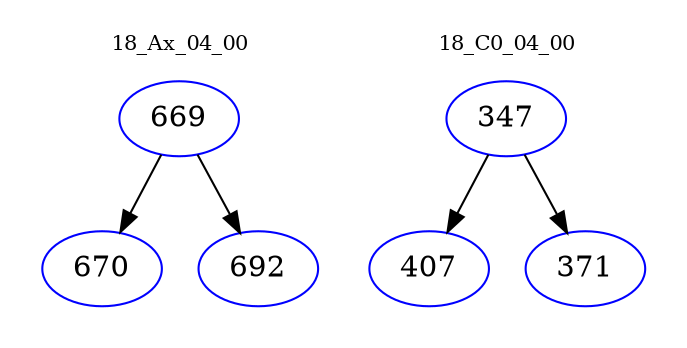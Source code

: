 digraph{
subgraph cluster_0 {
color = white
label = "18_Ax_04_00";
fontsize=10;
T0_669 [label="669", color="blue"]
T0_669 -> T0_670 [color="black"]
T0_670 [label="670", color="blue"]
T0_669 -> T0_692 [color="black"]
T0_692 [label="692", color="blue"]
}
subgraph cluster_1 {
color = white
label = "18_C0_04_00";
fontsize=10;
T1_347 [label="347", color="blue"]
T1_347 -> T1_407 [color="black"]
T1_407 [label="407", color="blue"]
T1_347 -> T1_371 [color="black"]
T1_371 [label="371", color="blue"]
}
}
